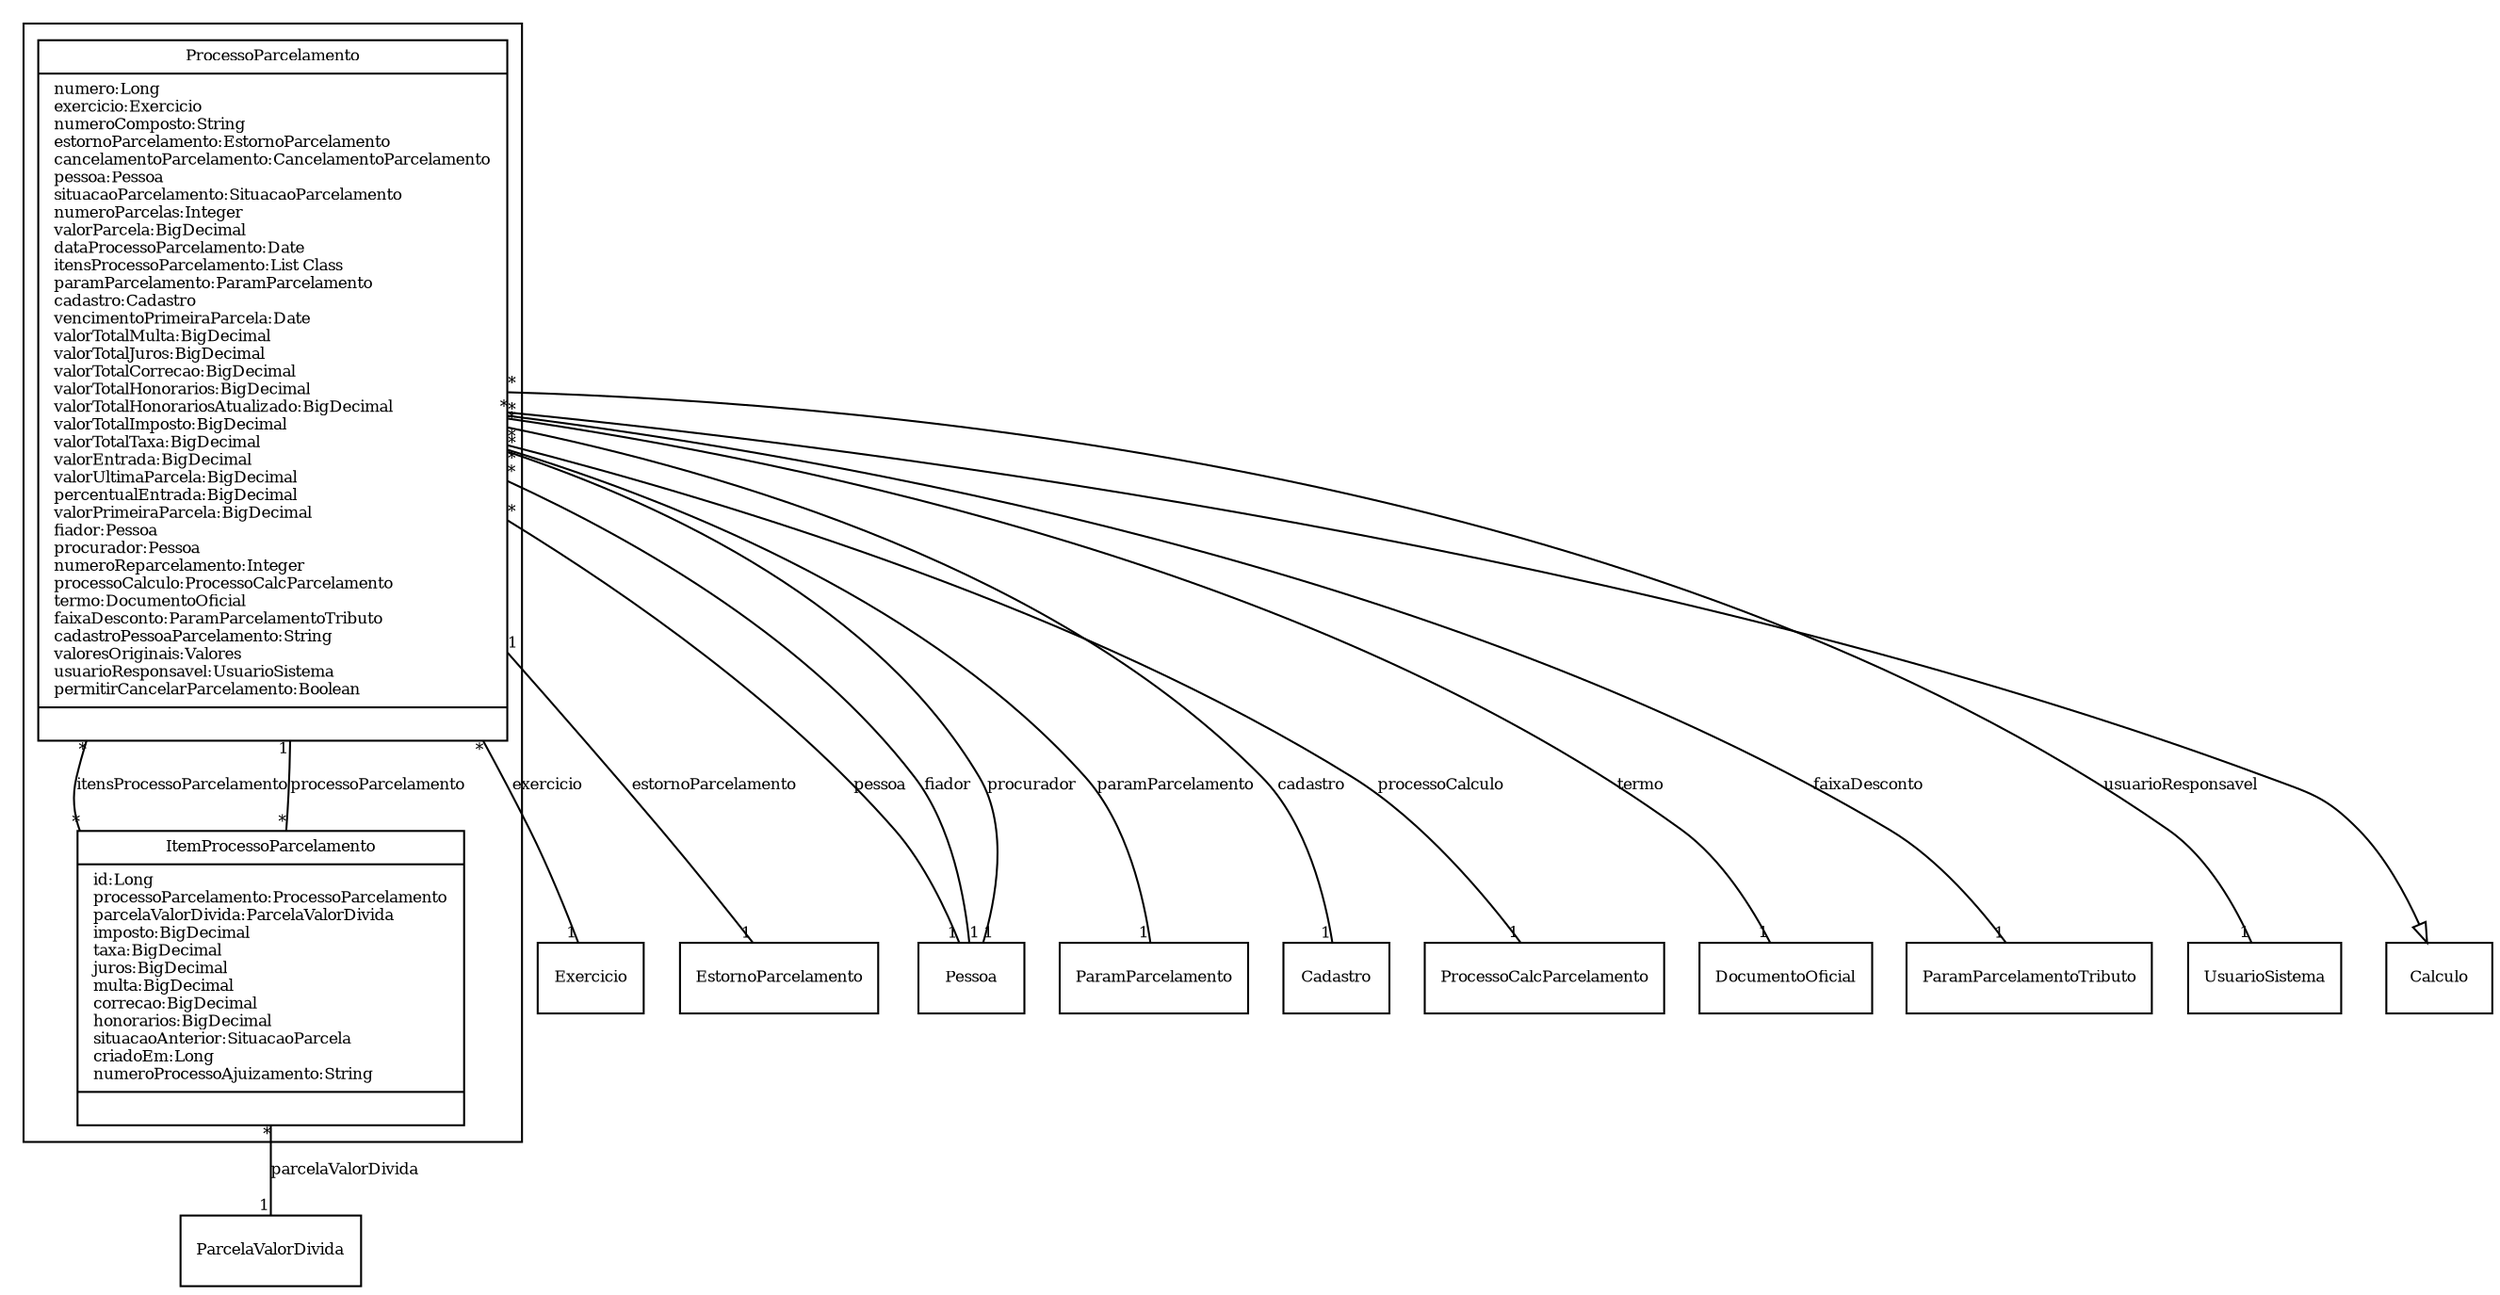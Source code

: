 digraph G{
fontname = "Times-Roman"
fontsize = 8

node [
        fontname = "Times-Roman"
        fontsize = 8
        shape = "record"
]

edge [
        fontname = "Times-Roman"
        fontsize = 8
]

subgraph clusterPARCELAMENTO
{
ProcessoParcelamento [label = "{ProcessoParcelamento|numero:Long\lexercicio:Exercicio\lnumeroComposto:String\lestornoParcelamento:EstornoParcelamento\lcancelamentoParcelamento:CancelamentoParcelamento\lpessoa:Pessoa\lsituacaoParcelamento:SituacaoParcelamento\lnumeroParcelas:Integer\lvalorParcela:BigDecimal\ldataProcessoParcelamento:Date\litensProcessoParcelamento:List Class\lparamParcelamento:ParamParcelamento\lcadastro:Cadastro\lvencimentoPrimeiraParcela:Date\lvalorTotalMulta:BigDecimal\lvalorTotalJuros:BigDecimal\lvalorTotalCorrecao:BigDecimal\lvalorTotalHonorarios:BigDecimal\lvalorTotalHonorariosAtualizado:BigDecimal\lvalorTotalImposto:BigDecimal\lvalorTotalTaxa:BigDecimal\lvalorEntrada:BigDecimal\lvalorUltimaParcela:BigDecimal\lpercentualEntrada:BigDecimal\lvalorPrimeiraParcela:BigDecimal\lfiador:Pessoa\lprocurador:Pessoa\lnumeroReparcelamento:Integer\lprocessoCalculo:ProcessoCalcParcelamento\ltermo:DocumentoOficial\lfaixaDesconto:ParamParcelamentoTributo\lcadastroPessoaParcelamento:String\lvaloresOriginais:Valores\lusuarioResponsavel:UsuarioSistema\lpermitirCancelarParcelamento:Boolean\l|\l}"]
ItemProcessoParcelamento [label = "{ItemProcessoParcelamento|id:Long\lprocessoParcelamento:ProcessoParcelamento\lparcelaValorDivida:ParcelaValorDivida\limposto:BigDecimal\ltaxa:BigDecimal\ljuros:BigDecimal\lmulta:BigDecimal\lcorrecao:BigDecimal\lhonorarios:BigDecimal\lsituacaoAnterior:SituacaoParcela\lcriadoEm:Long\lnumeroProcessoAjuizamento:String\l|\l}"]
}
edge [arrowhead = "none" headlabel = "1" taillabel = "*"] ProcessoParcelamento -> Exercicio [label = "exercicio"]
edge [arrowhead = "none" headlabel = "1" taillabel = "1"] ProcessoParcelamento -> EstornoParcelamento [label = "estornoParcelamento"]
edge [arrowhead = "none" headlabel = "1" taillabel = "*"] ProcessoParcelamento -> Pessoa [label = "pessoa"]
edge [arrowhead = "none" headlabel = "*" taillabel = "*"] ProcessoParcelamento -> ItemProcessoParcelamento [label = "itensProcessoParcelamento"]
edge [arrowhead = "none" headlabel = "1" taillabel = "*"] ProcessoParcelamento -> ParamParcelamento [label = "paramParcelamento"]
edge [arrowhead = "none" headlabel = "1" taillabel = "*"] ProcessoParcelamento -> Cadastro [label = "cadastro"]
edge [arrowhead = "none" headlabel = "1" taillabel = "*"] ProcessoParcelamento -> Pessoa [label = "fiador"]
edge [arrowhead = "none" headlabel = "1" taillabel = "*"] ProcessoParcelamento -> Pessoa [label = "procurador"]
edge [arrowhead = "none" headlabel = "1" taillabel = "*"] ProcessoParcelamento -> ProcessoCalcParcelamento [label = "processoCalculo"]
edge [arrowhead = "none" headlabel = "1" taillabel = "*"] ProcessoParcelamento -> DocumentoOficial [label = "termo"]
edge [arrowhead = "none" headlabel = "1" taillabel = "*"] ProcessoParcelamento -> ParamParcelamentoTributo [label = "faixaDesconto"]
edge [arrowhead = "none" headlabel = "1" taillabel = "*"] ProcessoParcelamento -> UsuarioSistema [label = "usuarioResponsavel"]
edge [ arrowhead = "empty" headlabel = "" taillabel = ""] ProcessoParcelamento -> Calculo
edge [arrowhead = "none" headlabel = "1" taillabel = "*"] ItemProcessoParcelamento -> ProcessoParcelamento [label = "processoParcelamento"]
edge [arrowhead = "none" headlabel = "1" taillabel = "*"] ItemProcessoParcelamento -> ParcelaValorDivida [label = "parcelaValorDivida"]
}
